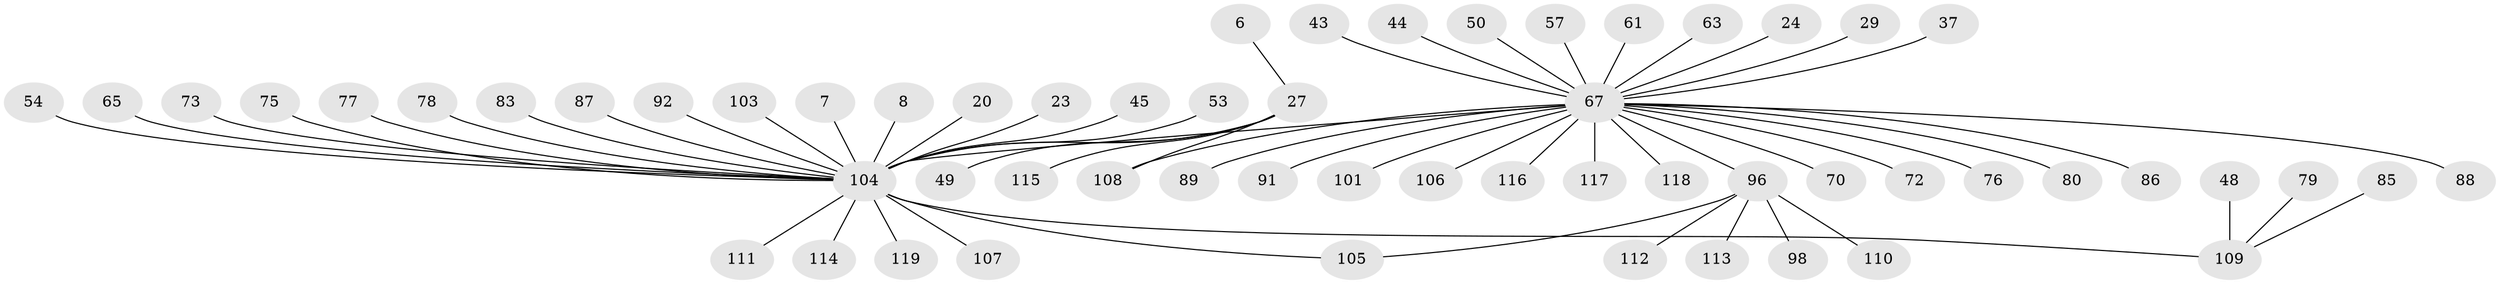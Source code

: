 // original degree distribution, {6: 0.01680672268907563, 20: 0.008403361344537815, 24: 0.008403361344537815, 3: 0.06722689075630252, 1: 0.6386554621848739, 5: 0.01680672268907563, 4: 0.025210084033613446, 8: 0.01680672268907563, 9: 0.008403361344537815, 7: 0.008403361344537815, 2: 0.18487394957983194}
// Generated by graph-tools (version 1.1) at 2025/47/03/09/25 04:47:40]
// undirected, 59 vertices, 60 edges
graph export_dot {
graph [start="1"]
  node [color=gray90,style=filled];
  6;
  7;
  8;
  20;
  23;
  24;
  27 [super="+4"];
  29;
  37;
  43;
  44;
  45;
  48;
  49;
  50;
  53;
  54 [super="+33"];
  57 [super="+46"];
  61;
  63;
  65;
  67 [super="+17+2+11+15+64+59+18+22"];
  70;
  72;
  73;
  75;
  76;
  77;
  78 [super="+47"];
  79;
  80 [super="+52"];
  83 [super="+10+31"];
  85 [super="+13+62"];
  86;
  87;
  88;
  89;
  91;
  92;
  96 [super="+66+56+38+71+82"];
  98;
  101;
  103;
  104 [super="+32+41+51+3"];
  105 [super="+68"];
  106 [super="+81"];
  107;
  108 [super="+99"];
  109 [super="+9"];
  110 [super="+100"];
  111;
  112 [super="+34+40+84+58+69+90+94+102"];
  113;
  114 [super="+95"];
  115;
  116;
  117 [super="+93"];
  118;
  119;
  6 -- 27;
  7 -- 104;
  8 -- 104;
  20 -- 104;
  23 -- 104;
  24 -- 67;
  27 -- 49;
  27 -- 115;
  27 -- 108;
  27 -- 104 [weight=2];
  29 -- 67;
  37 -- 67;
  43 -- 67;
  44 -- 67;
  45 -- 104;
  48 -- 109;
  50 -- 67;
  53 -- 104;
  54 -- 104;
  57 -- 67;
  61 -- 67;
  63 -- 67;
  65 -- 104;
  67 -- 89;
  67 -- 108 [weight=2];
  67 -- 116;
  67 -- 118;
  67 -- 86;
  67 -- 70;
  67 -- 96 [weight=2];
  67 -- 104 [weight=3];
  67 -- 101;
  67 -- 72;
  67 -- 76;
  67 -- 88;
  67 -- 91;
  67 -- 80;
  67 -- 106;
  67 -- 117;
  73 -- 104;
  75 -- 104;
  77 -- 104;
  78 -- 104;
  79 -- 109;
  83 -- 104;
  85 -- 109;
  87 -- 104;
  92 -- 104;
  96 -- 98;
  96 -- 112;
  96 -- 105;
  96 -- 113;
  96 -- 110;
  103 -- 104;
  104 -- 107;
  104 -- 111;
  104 -- 109 [weight=2];
  104 -- 119;
  104 -- 105;
  104 -- 114;
}
